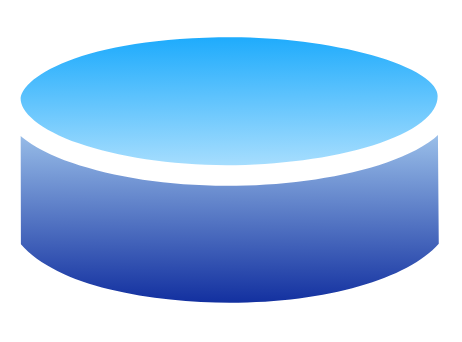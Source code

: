 <mxfile version="24.6.2" type="device">
  <diagram name="Page-1" id="x279RFDEq65dsp_YyOKj">
    <mxGraphModel dx="1042" dy="577" grid="1" gridSize="10" guides="1" tooltips="1" connect="1" arrows="1" fold="1" page="1" pageScale="1" pageWidth="850" pageHeight="1100" math="0" shadow="0">
      <root>
        <mxCell id="0" />
        <mxCell id="1" parent="0" />
        <mxCell id="zrV-J1hrpyarZuSKGkow-1" value="" style="image;aspect=fixed;perimeter=ellipsePerimeter;html=1;align=center;shadow=0;dashed=0;spacingTop=3;image=img/lib/active_directory/database.svg;" vertex="1" parent="1">
          <mxGeometry x="570" y="130" width="229.73" height="170" as="geometry" />
        </mxCell>
      </root>
    </mxGraphModel>
  </diagram>
</mxfile>
